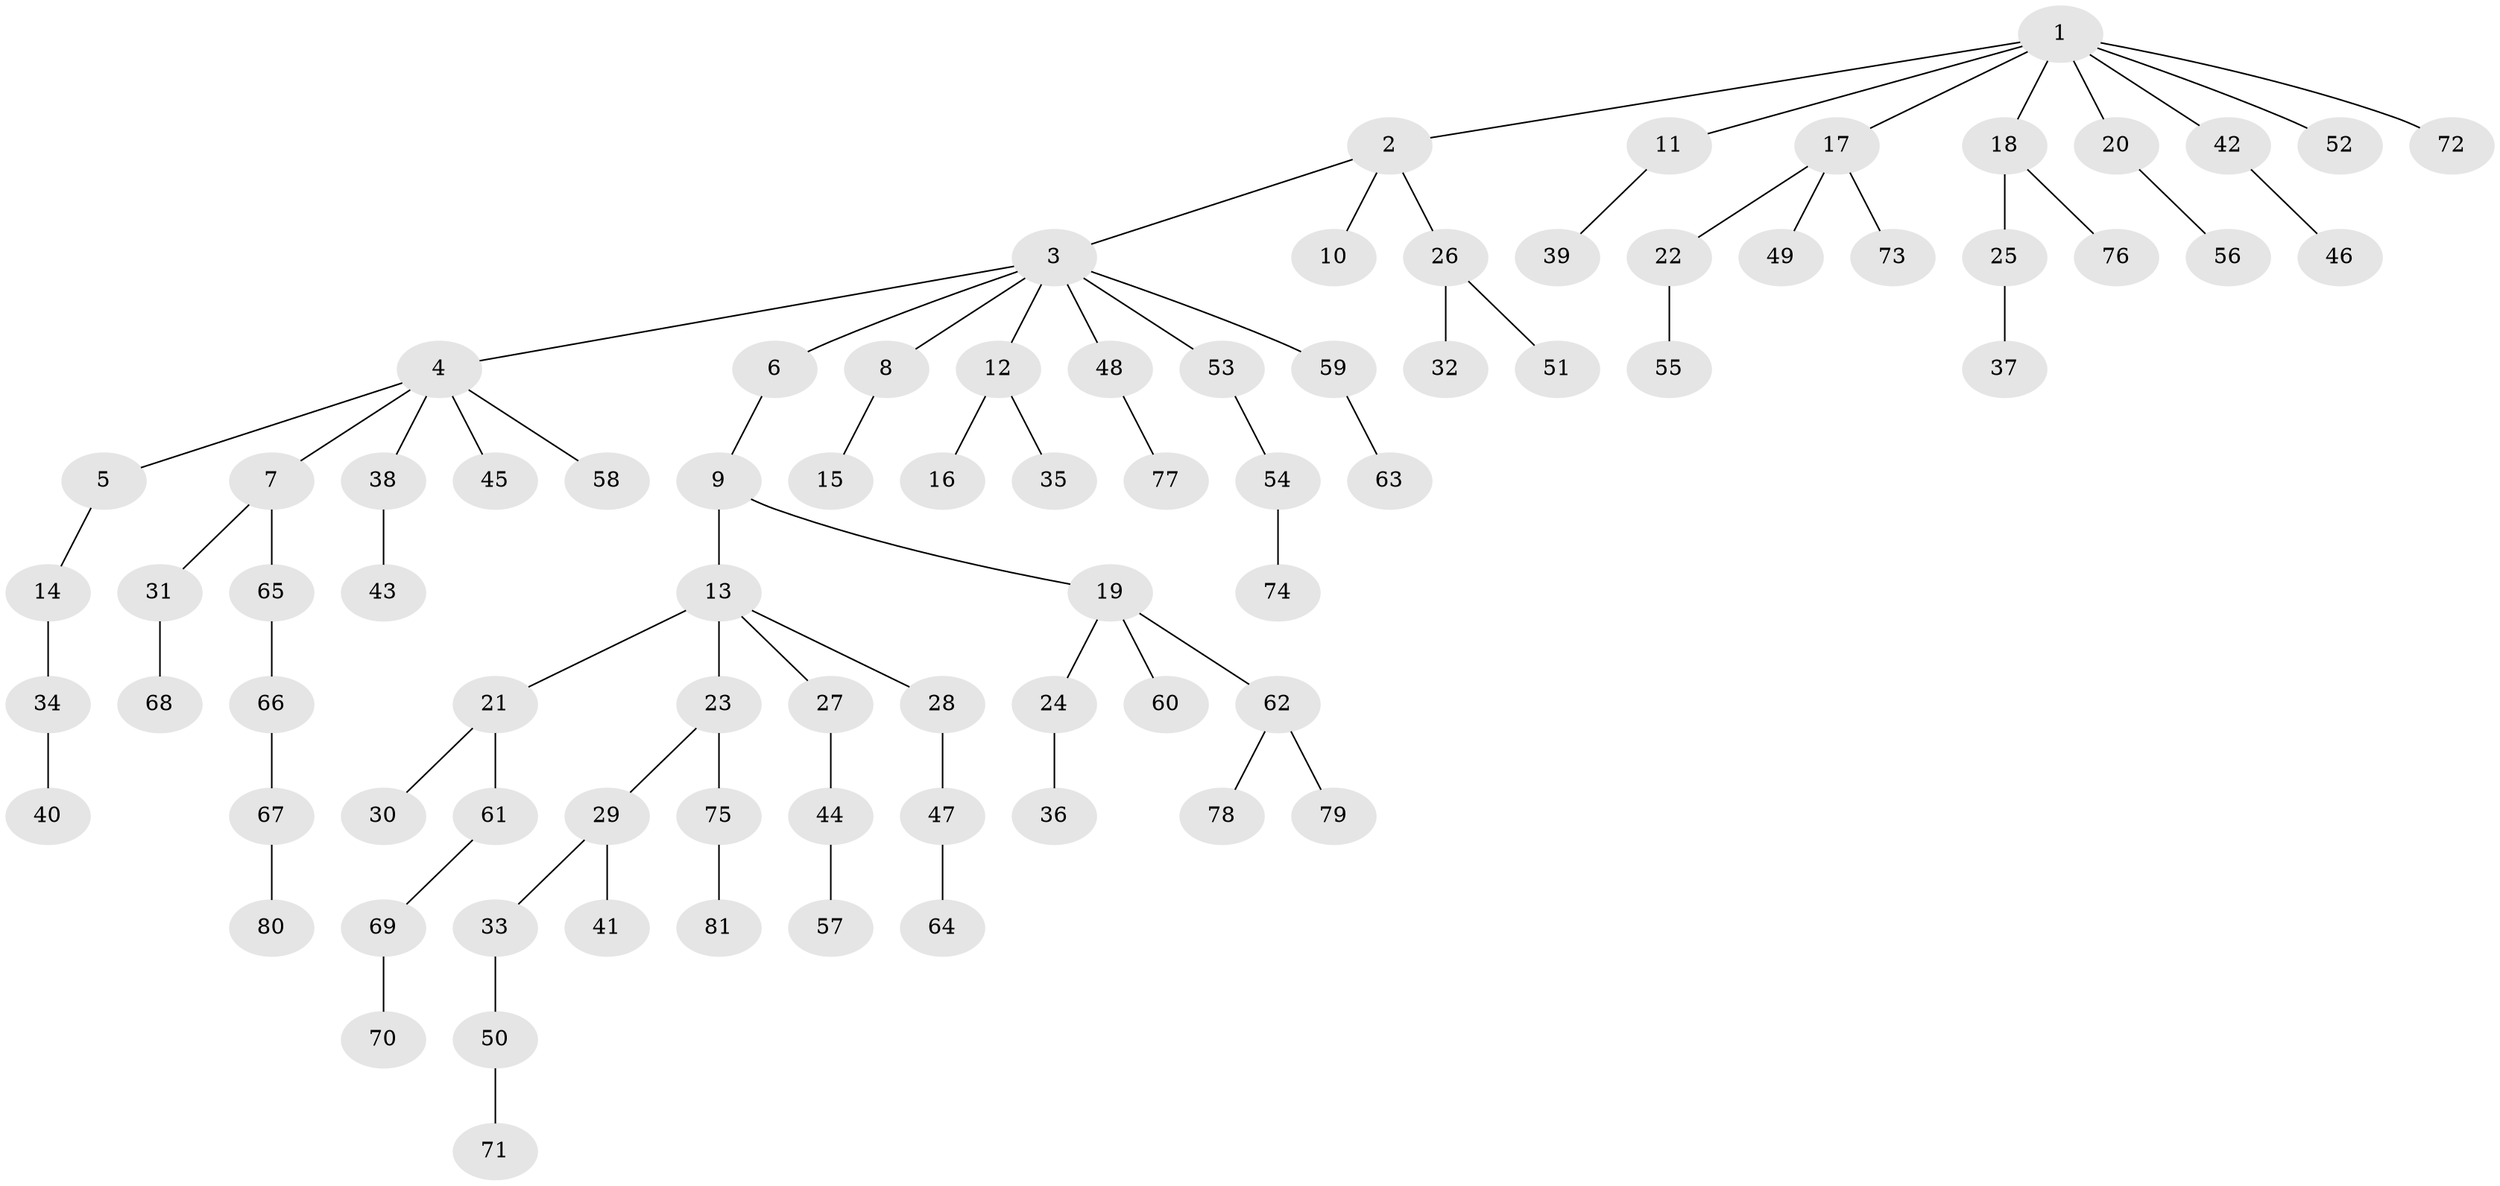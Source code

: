 // Generated by graph-tools (version 1.1) at 2025/52/03/09/25 04:52:29]
// undirected, 81 vertices, 80 edges
graph export_dot {
graph [start="1"]
  node [color=gray90,style=filled];
  1;
  2;
  3;
  4;
  5;
  6;
  7;
  8;
  9;
  10;
  11;
  12;
  13;
  14;
  15;
  16;
  17;
  18;
  19;
  20;
  21;
  22;
  23;
  24;
  25;
  26;
  27;
  28;
  29;
  30;
  31;
  32;
  33;
  34;
  35;
  36;
  37;
  38;
  39;
  40;
  41;
  42;
  43;
  44;
  45;
  46;
  47;
  48;
  49;
  50;
  51;
  52;
  53;
  54;
  55;
  56;
  57;
  58;
  59;
  60;
  61;
  62;
  63;
  64;
  65;
  66;
  67;
  68;
  69;
  70;
  71;
  72;
  73;
  74;
  75;
  76;
  77;
  78;
  79;
  80;
  81;
  1 -- 2;
  1 -- 11;
  1 -- 17;
  1 -- 18;
  1 -- 20;
  1 -- 42;
  1 -- 52;
  1 -- 72;
  2 -- 3;
  2 -- 10;
  2 -- 26;
  3 -- 4;
  3 -- 6;
  3 -- 8;
  3 -- 12;
  3 -- 48;
  3 -- 53;
  3 -- 59;
  4 -- 5;
  4 -- 7;
  4 -- 38;
  4 -- 45;
  4 -- 58;
  5 -- 14;
  6 -- 9;
  7 -- 31;
  7 -- 65;
  8 -- 15;
  9 -- 13;
  9 -- 19;
  11 -- 39;
  12 -- 16;
  12 -- 35;
  13 -- 21;
  13 -- 23;
  13 -- 27;
  13 -- 28;
  14 -- 34;
  17 -- 22;
  17 -- 49;
  17 -- 73;
  18 -- 25;
  18 -- 76;
  19 -- 24;
  19 -- 60;
  19 -- 62;
  20 -- 56;
  21 -- 30;
  21 -- 61;
  22 -- 55;
  23 -- 29;
  23 -- 75;
  24 -- 36;
  25 -- 37;
  26 -- 32;
  26 -- 51;
  27 -- 44;
  28 -- 47;
  29 -- 33;
  29 -- 41;
  31 -- 68;
  33 -- 50;
  34 -- 40;
  38 -- 43;
  42 -- 46;
  44 -- 57;
  47 -- 64;
  48 -- 77;
  50 -- 71;
  53 -- 54;
  54 -- 74;
  59 -- 63;
  61 -- 69;
  62 -- 78;
  62 -- 79;
  65 -- 66;
  66 -- 67;
  67 -- 80;
  69 -- 70;
  75 -- 81;
}
